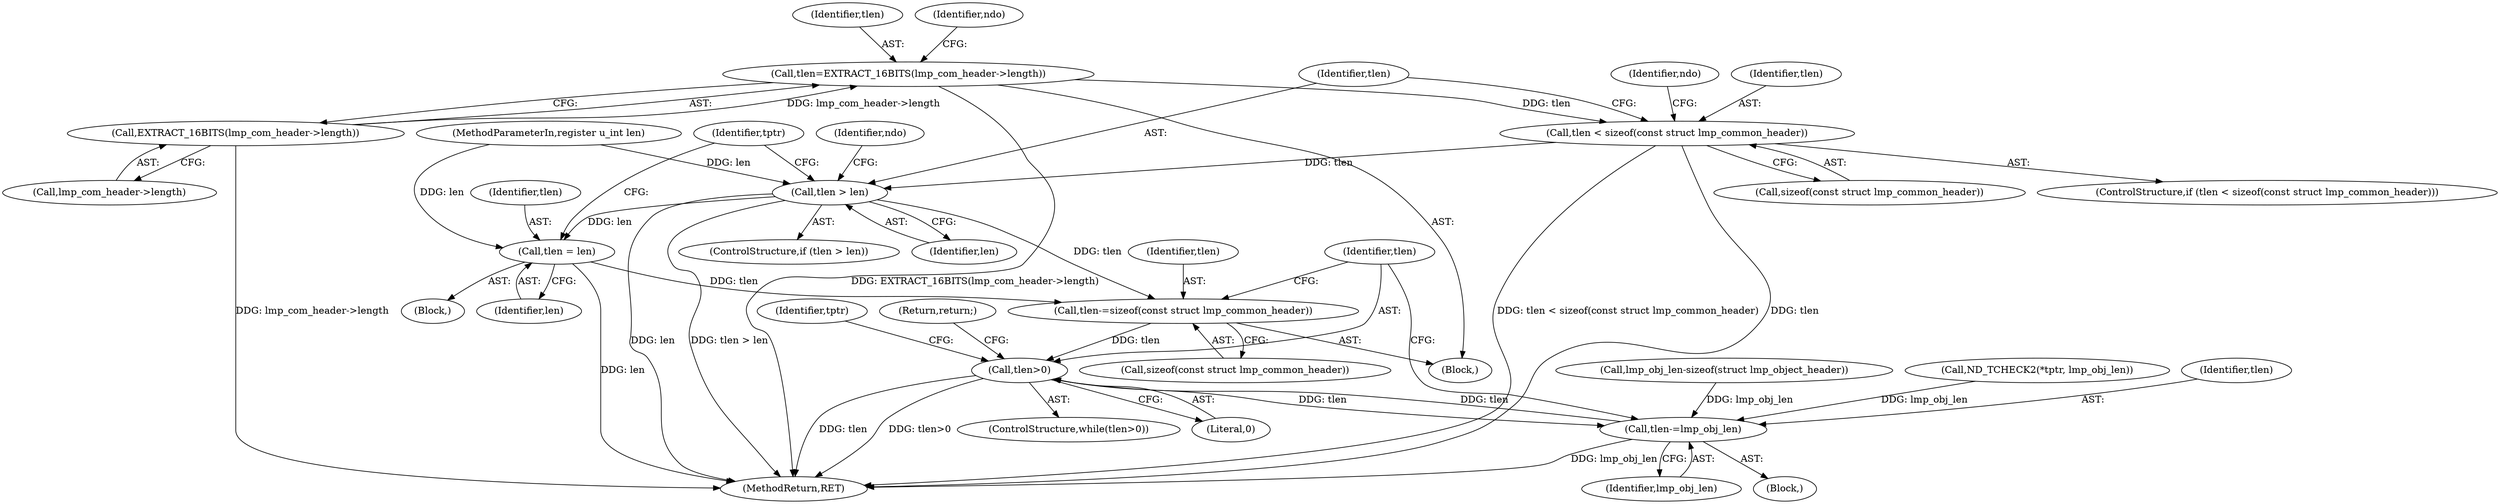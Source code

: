 digraph "0_tcpdump_d97e94223720684c6aa740ff219e0d19426c2220@API" {
"1000223" [label="(Call,tlen < sizeof(const struct lmp_common_header))"];
"1000189" [label="(Call,tlen=EXTRACT_16BITS(lmp_com_header->length))"];
"1000191" [label="(Call,EXTRACT_16BITS(lmp_com_header->length))"];
"1000234" [label="(Call,tlen > len)"];
"1000242" [label="(Call,tlen = len)"];
"1000249" [label="(Call,tlen-=sizeof(const struct lmp_common_header))"];
"1000254" [label="(Call,tlen>0)"];
"1001938" [label="(Call,tlen-=lmp_obj_len)"];
"1000192" [label="(Call,lmp_com_header->length)"];
"1001938" [label="(Call,tlen-=lmp_obj_len)"];
"1000113" [label="(MethodParameterIn,register u_int len)"];
"1000255" [label="(Identifier,tlen)"];
"1001947" [label="(MethodReturn,RET)"];
"1000190" [label="(Identifier,tlen)"];
"1000257" [label="(Block,)"];
"1001931" [label="(Call,lmp_obj_len-sizeof(struct lmp_object_header))"];
"1000246" [label="(Identifier,tptr)"];
"1000256" [label="(Literal,0)"];
"1000234" [label="(Call,tlen > len)"];
"1000354" [label="(Call,ND_TCHECK2(*tptr, lmp_obj_len))"];
"1000197" [label="(Identifier,ndo)"];
"1001940" [label="(Identifier,lmp_obj_len)"];
"1000222" [label="(ControlStructure,if (tlen < sizeof(const struct lmp_common_header)))"];
"1000240" [label="(Identifier,ndo)"];
"1000235" [label="(Identifier,tlen)"];
"1000191" [label="(Call,EXTRACT_16BITS(lmp_com_header->length))"];
"1000251" [label="(Call,sizeof(const struct lmp_common_header))"];
"1000254" [label="(Call,tlen>0)"];
"1000242" [label="(Call,tlen = len)"];
"1000233" [label="(ControlStructure,if (tlen > len))"];
"1000237" [label="(Block,)"];
"1000253" [label="(ControlStructure,while(tlen>0))"];
"1000223" [label="(Call,tlen < sizeof(const struct lmp_common_header))"];
"1000230" [label="(Identifier,ndo)"];
"1000250" [label="(Identifier,tlen)"];
"1000189" [label="(Call,tlen=EXTRACT_16BITS(lmp_com_header->length))"];
"1000114" [label="(Block,)"];
"1000244" [label="(Identifier,len)"];
"1000224" [label="(Identifier,tlen)"];
"1000260" [label="(Identifier,tptr)"];
"1001941" [label="(Return,return;)"];
"1001939" [label="(Identifier,tlen)"];
"1000236" [label="(Identifier,len)"];
"1000249" [label="(Call,tlen-=sizeof(const struct lmp_common_header))"];
"1000225" [label="(Call,sizeof(const struct lmp_common_header))"];
"1000243" [label="(Identifier,tlen)"];
"1000223" -> "1000222"  [label="AST: "];
"1000223" -> "1000225"  [label="CFG: "];
"1000224" -> "1000223"  [label="AST: "];
"1000225" -> "1000223"  [label="AST: "];
"1000230" -> "1000223"  [label="CFG: "];
"1000235" -> "1000223"  [label="CFG: "];
"1000223" -> "1001947"  [label="DDG: tlen < sizeof(const struct lmp_common_header)"];
"1000223" -> "1001947"  [label="DDG: tlen"];
"1000189" -> "1000223"  [label="DDG: tlen"];
"1000223" -> "1000234"  [label="DDG: tlen"];
"1000189" -> "1000114"  [label="AST: "];
"1000189" -> "1000191"  [label="CFG: "];
"1000190" -> "1000189"  [label="AST: "];
"1000191" -> "1000189"  [label="AST: "];
"1000197" -> "1000189"  [label="CFG: "];
"1000189" -> "1001947"  [label="DDG: EXTRACT_16BITS(lmp_com_header->length)"];
"1000191" -> "1000189"  [label="DDG: lmp_com_header->length"];
"1000191" -> "1000192"  [label="CFG: "];
"1000192" -> "1000191"  [label="AST: "];
"1000191" -> "1001947"  [label="DDG: lmp_com_header->length"];
"1000234" -> "1000233"  [label="AST: "];
"1000234" -> "1000236"  [label="CFG: "];
"1000235" -> "1000234"  [label="AST: "];
"1000236" -> "1000234"  [label="AST: "];
"1000240" -> "1000234"  [label="CFG: "];
"1000246" -> "1000234"  [label="CFG: "];
"1000234" -> "1001947"  [label="DDG: len"];
"1000234" -> "1001947"  [label="DDG: tlen > len"];
"1000113" -> "1000234"  [label="DDG: len"];
"1000234" -> "1000242"  [label="DDG: len"];
"1000234" -> "1000249"  [label="DDG: tlen"];
"1000242" -> "1000237"  [label="AST: "];
"1000242" -> "1000244"  [label="CFG: "];
"1000243" -> "1000242"  [label="AST: "];
"1000244" -> "1000242"  [label="AST: "];
"1000246" -> "1000242"  [label="CFG: "];
"1000242" -> "1001947"  [label="DDG: len"];
"1000113" -> "1000242"  [label="DDG: len"];
"1000242" -> "1000249"  [label="DDG: tlen"];
"1000249" -> "1000114"  [label="AST: "];
"1000249" -> "1000251"  [label="CFG: "];
"1000250" -> "1000249"  [label="AST: "];
"1000251" -> "1000249"  [label="AST: "];
"1000255" -> "1000249"  [label="CFG: "];
"1000249" -> "1000254"  [label="DDG: tlen"];
"1000254" -> "1000253"  [label="AST: "];
"1000254" -> "1000256"  [label="CFG: "];
"1000255" -> "1000254"  [label="AST: "];
"1000256" -> "1000254"  [label="AST: "];
"1000260" -> "1000254"  [label="CFG: "];
"1001941" -> "1000254"  [label="CFG: "];
"1000254" -> "1001947"  [label="DDG: tlen"];
"1000254" -> "1001947"  [label="DDG: tlen>0"];
"1001938" -> "1000254"  [label="DDG: tlen"];
"1000254" -> "1001938"  [label="DDG: tlen"];
"1001938" -> "1000257"  [label="AST: "];
"1001938" -> "1001940"  [label="CFG: "];
"1001939" -> "1001938"  [label="AST: "];
"1001940" -> "1001938"  [label="AST: "];
"1000255" -> "1001938"  [label="CFG: "];
"1001938" -> "1001947"  [label="DDG: lmp_obj_len"];
"1000354" -> "1001938"  [label="DDG: lmp_obj_len"];
"1001931" -> "1001938"  [label="DDG: lmp_obj_len"];
}
